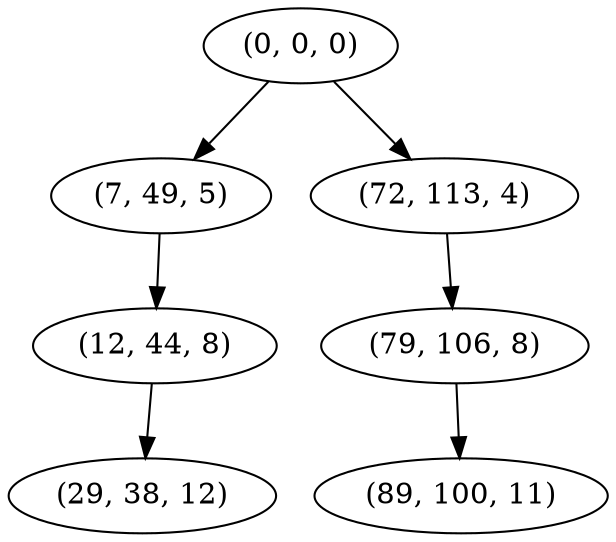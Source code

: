digraph tree {
    "(0, 0, 0)";
    "(7, 49, 5)";
    "(12, 44, 8)";
    "(29, 38, 12)";
    "(72, 113, 4)";
    "(79, 106, 8)";
    "(89, 100, 11)";
    "(0, 0, 0)" -> "(7, 49, 5)";
    "(0, 0, 0)" -> "(72, 113, 4)";
    "(7, 49, 5)" -> "(12, 44, 8)";
    "(12, 44, 8)" -> "(29, 38, 12)";
    "(72, 113, 4)" -> "(79, 106, 8)";
    "(79, 106, 8)" -> "(89, 100, 11)";
}

